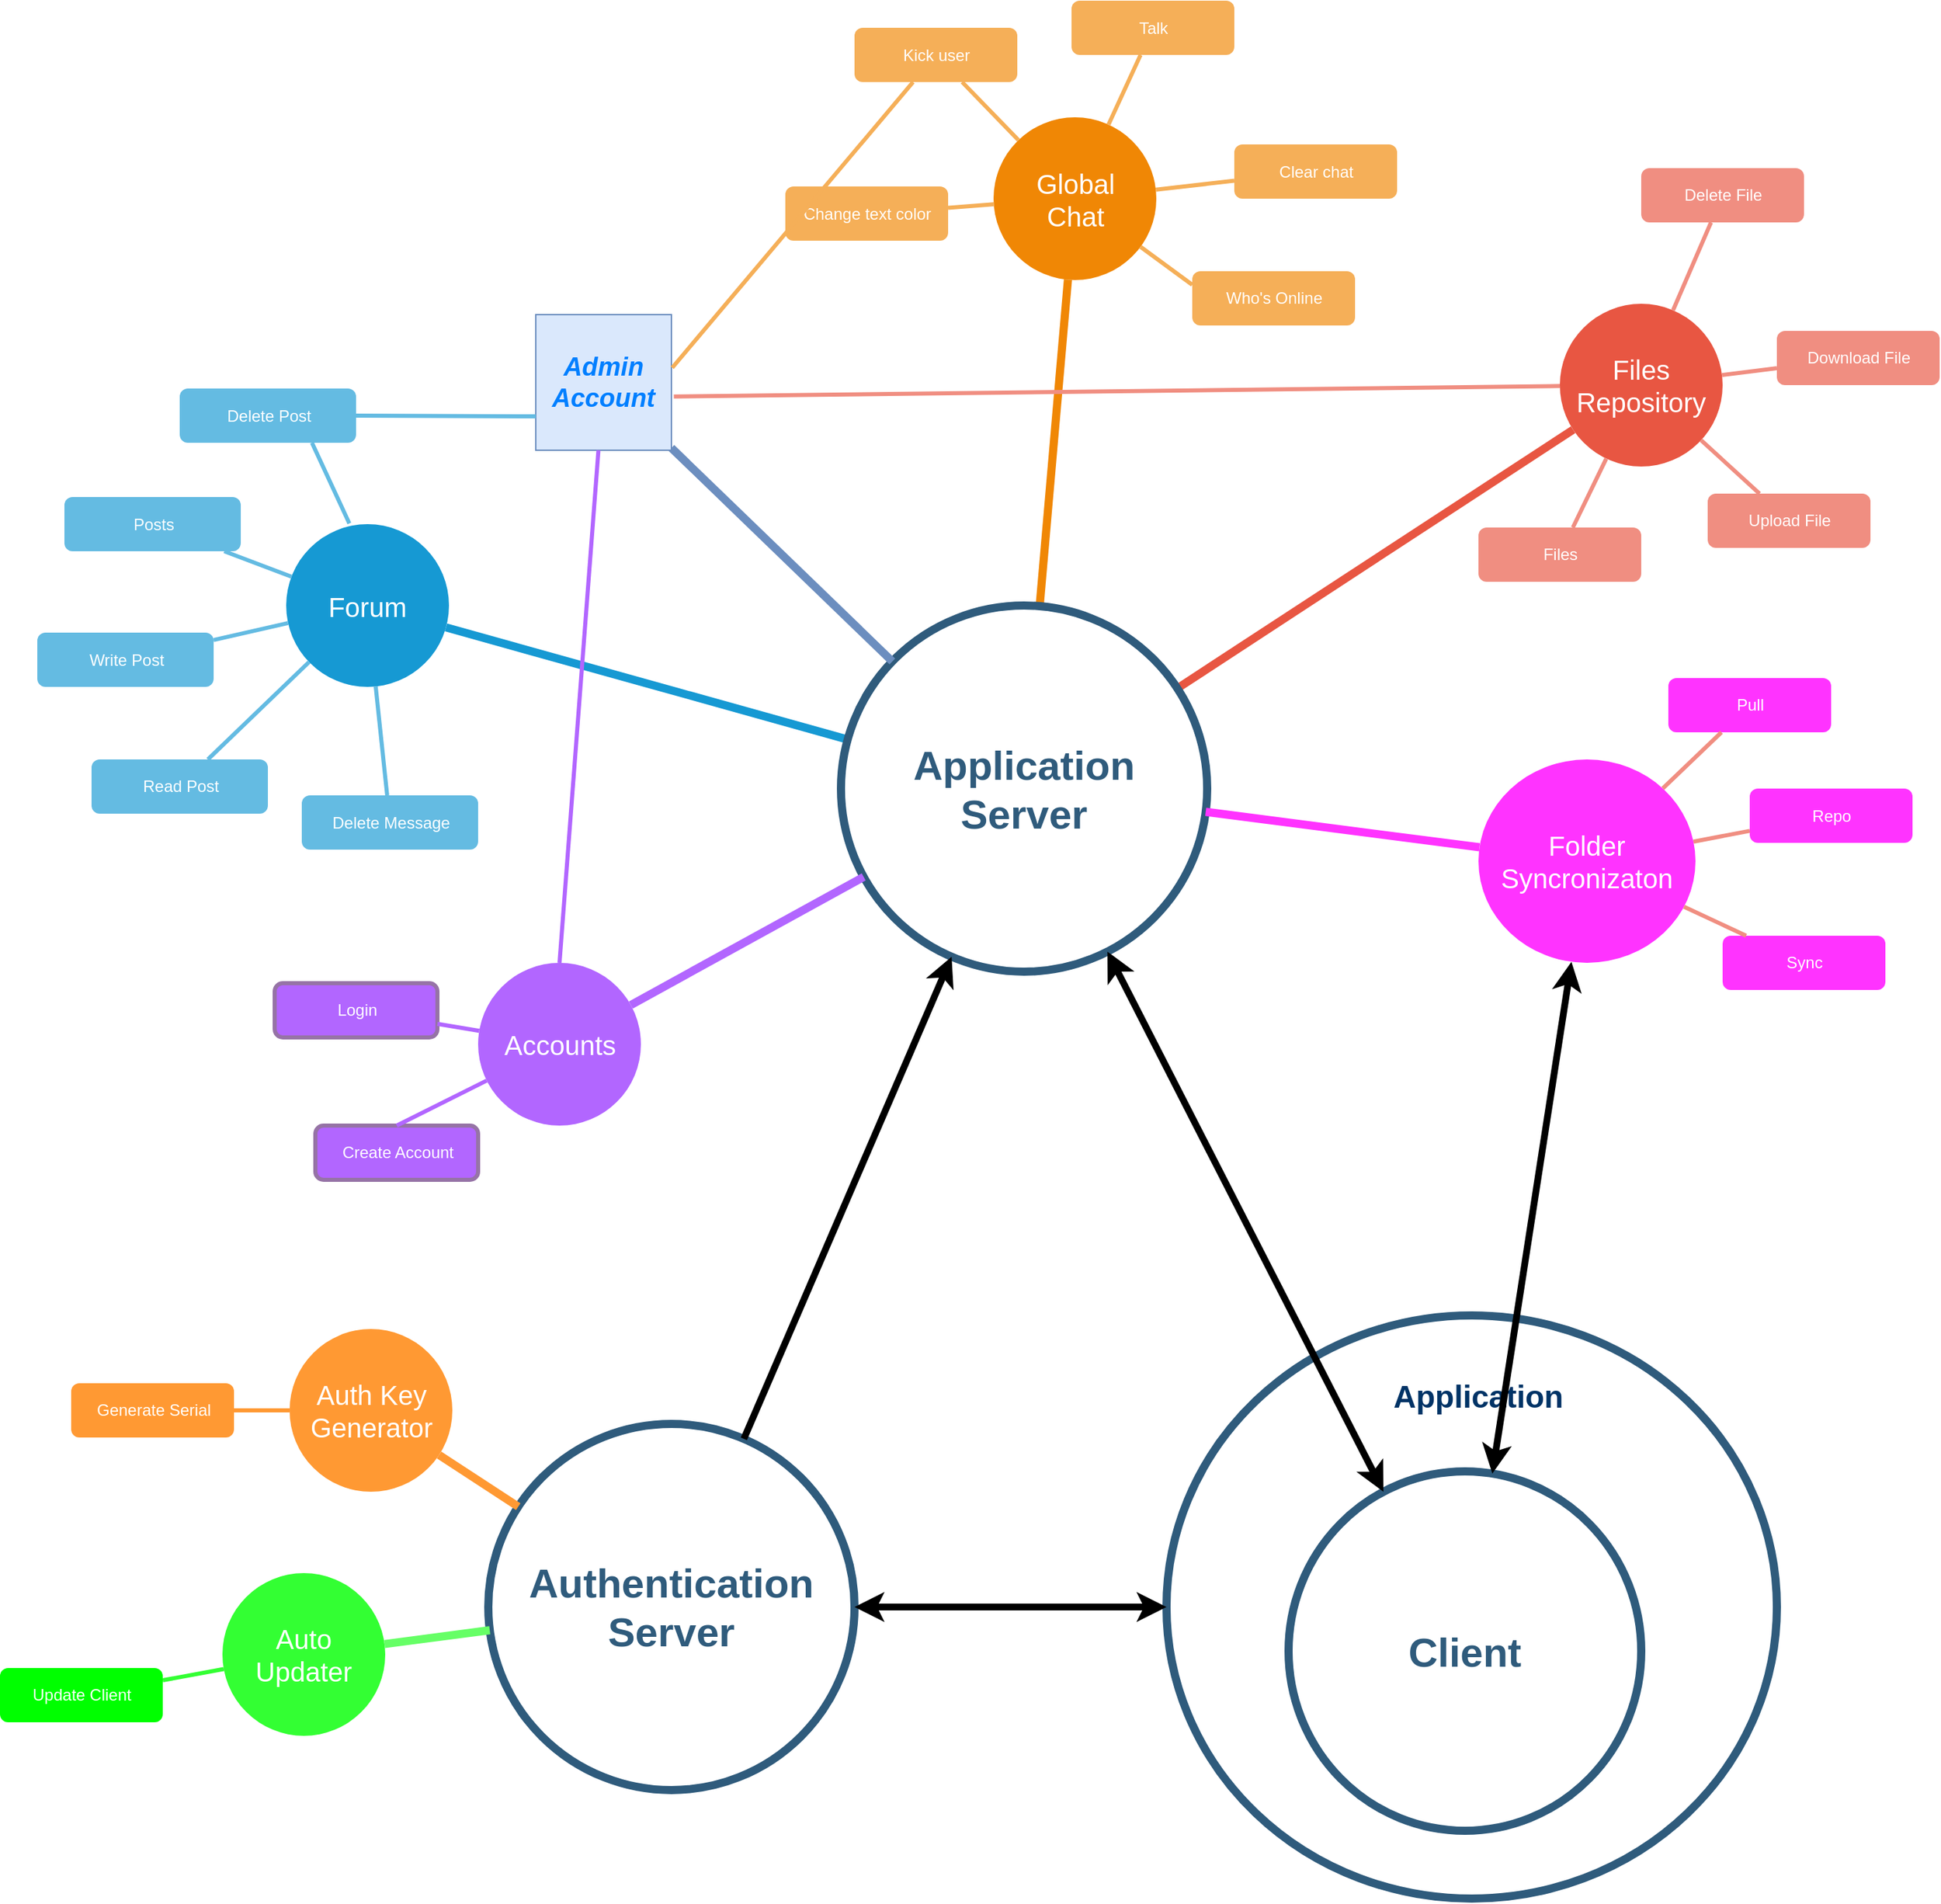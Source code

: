 <mxfile version="10.6.6" type="device"><diagram id="6a731a19-8d31-9384-78a2-239565b7b9f0" name="Page-1"><mxGraphModel dx="2886" dy="1574" grid="1" gridSize="10" guides="1" tooltips="1" connect="1" arrows="1" fold="1" page="1" pageScale="1" pageWidth="1169" pageHeight="827" background="#ffffff" math="0" shadow="0"><root><mxCell id="0"/><mxCell id="1" parent="0"/><mxCell id="1350" value="Forum" style="ellipse;whiteSpace=wrap;html=1;shadow=0;fontFamily=Helvetica;fontSize=20;fontColor=#FFFFFF;align=center;strokeWidth=3;fillColor=#1699D3;strokeColor=none;" parent="1" vertex="1"><mxGeometry x="581" y="466.5" width="120" height="120" as="geometry"/></mxCell><mxCell id="1351" value="Global&lt;br&gt;Chat&lt;br&gt;" style="ellipse;whiteSpace=wrap;html=1;shadow=0;fontFamily=Helvetica;fontSize=20;fontColor=#FFFFFF;align=center;strokeWidth=3;fillColor=#F08705;strokeColor=none;gradientColor=none;" parent="1" vertex="1"><mxGeometry x="1102.5" y="166.5" width="120" height="120" as="geometry"/></mxCell><mxCell id="1352" value="Files&lt;br&gt;Repository&lt;br&gt;" style="ellipse;whiteSpace=wrap;html=1;shadow=0;fontFamily=Helvetica;fontSize=20;fontColor=#FFFFFF;align=center;strokeWidth=3;fillColor=#E85642;strokeColor=none;" parent="1" vertex="1"><mxGeometry x="1520" y="304" width="120" height="120" as="geometry"/></mxCell><mxCell id="1357" value="Talk" style="rounded=1;fillColor=#f5af58;strokeColor=none;strokeWidth=3;shadow=0;html=1;fontColor=#FFFFFF;" parent="1" vertex="1"><mxGeometry x="1160" y="80.5" width="120" height="40" as="geometry"/></mxCell><mxCell id="1358" value="Read Post" style="rounded=1;fillColor=#64BBE2;strokeColor=none;strokeWidth=3;shadow=0;html=1;fontColor=#FFFFFF;" parent="1" vertex="1"><mxGeometry x="437.5" y="640" width="130" height="40" as="geometry"/></mxCell><mxCell id="1359" style="endArrow=none;strokeWidth=6;strokeColor=#1699D3;html=1;" parent="1" source="1515" target="1350" edge="1"><mxGeometry relative="1" as="geometry"/></mxCell><mxCell id="1360" style="endArrow=none;strokeWidth=6;strokeColor=#f08705;html=1;" parent="1" source="1515" target="1351" edge="1"><mxGeometry relative="1" as="geometry"/></mxCell><mxCell id="1361" style="endArrow=none;strokeWidth=6;strokeColor=#E85642;html=1;" parent="1" source="1515" target="1352" edge="1"><mxGeometry relative="1" as="geometry"/></mxCell><mxCell id="1367" value="Delete Message" style="rounded=1;fillColor=#64BBE2;strokeColor=none;strokeWidth=3;shadow=0;html=1;fontColor=#FFFFFF;" parent="1" vertex="1"><mxGeometry x="592.5" y="666.5" width="130" height="40" as="geometry"/></mxCell><mxCell id="1368" value="Write Post" style="rounded=1;fillColor=#64BBE2;strokeColor=none;strokeWidth=3;shadow=0;html=1;fontColor=#FFFFFF;" parent="1" vertex="1"><mxGeometry x="397.5" y="546.5" width="130" height="40" as="geometry"/></mxCell><mxCell id="1369" value="Posts" style="rounded=1;fillColor=#64BBE2;strokeColor=none;strokeWidth=3;shadow=0;html=1;fontColor=#FFFFFF;" parent="1" vertex="1"><mxGeometry x="417.5" y="446.5" width="130" height="40" as="geometry"/></mxCell><mxCell id="1378" value="" style="edgeStyle=none;endArrow=none;strokeWidth=3;strokeColor=#64BBE2;html=1;" parent="1" source="1350" target="1367" edge="1"><mxGeometry x="-164" y="276.5" width="100" height="100" as="geometry"><mxPoint x="-164" y="376.5" as="sourcePoint"/><mxPoint x="-64" y="276.5" as="targetPoint"/></mxGeometry></mxCell><mxCell id="1379" value="" style="edgeStyle=none;endArrow=none;strokeWidth=3;strokeColor=#64BBE2;html=1;" parent="1" source="1350" target="1358" edge="1"><mxGeometry x="-164" y="276.5" width="100" height="100" as="geometry"><mxPoint x="-164" y="376.5" as="sourcePoint"/><mxPoint x="-64" y="276.5" as="targetPoint"/></mxGeometry></mxCell><mxCell id="1380" value="" style="edgeStyle=none;endArrow=none;strokeWidth=3;strokeColor=#64BBE2;html=1;" parent="1" source="1350" target="1368" edge="1"><mxGeometry x="-164" y="276.5" width="100" height="100" as="geometry"><mxPoint x="-164" y="376.5" as="sourcePoint"/><mxPoint x="-64" y="276.5" as="targetPoint"/></mxGeometry></mxCell><mxCell id="1381" value="" style="edgeStyle=none;endArrow=none;strokeWidth=3;strokeColor=#64BBE2;html=1;" parent="1" source="1350" target="1369" edge="1"><mxGeometry x="-164" y="276.5" width="100" height="100" as="geometry"><mxPoint x="-164" y="376.5" as="sourcePoint"/><mxPoint x="-64" y="276.5" as="targetPoint"/></mxGeometry></mxCell><mxCell id="1388" value="Who's Online" style="rounded=1;fillColor=#f5af58;strokeColor=none;strokeWidth=3;shadow=0;html=1;fontColor=#FFFFFF;" parent="1" vertex="1"><mxGeometry x="1249" y="280" width="120" height="40" as="geometry"/></mxCell><mxCell id="1389" value="Clear chat" style="rounded=1;fillColor=#f5af58;strokeColor=none;strokeWidth=3;shadow=0;html=1;fontColor=#FFFFFF;" parent="1" vertex="1"><mxGeometry x="1280" y="186.5" width="120" height="40" as="geometry"/></mxCell><mxCell id="1390" value="Change text color" style="rounded=1;fillColor=#f5af58;strokeColor=none;strokeWidth=3;shadow=0;html=1;fontColor=#FFFFFF;" parent="1" vertex="1"><mxGeometry x="949" y="217.5" width="120" height="40" as="geometry"/></mxCell><mxCell id="1391" value="Kick user" style="rounded=1;fillColor=#f5af58;strokeColor=none;strokeWidth=3;shadow=0;html=1;fontColor=#FFFFFF;" parent="1" vertex="1"><mxGeometry x="1000" y="100.5" width="120" height="40" as="geometry"/></mxCell><mxCell id="1399" value="" style="edgeStyle=none;endArrow=none;strokeWidth=3;strokeColor=#F5AF58;html=1;" parent="1" source="1351" target="1357" edge="1"><mxGeometry x="2.5" y="-53.5" width="100" height="100" as="geometry"><mxPoint x="2.5" y="46.5" as="sourcePoint"/><mxPoint x="102.5" y="-53.5" as="targetPoint"/></mxGeometry></mxCell><mxCell id="1400" value="" style="edgeStyle=none;endArrow=none;strokeWidth=3;strokeColor=#F5AF58;html=1;entryX=0;entryY=0.25;entryDx=0;entryDy=0;" parent="1" source="1351" target="1388" edge="1"><mxGeometry x="2.5" y="-53.5" width="100" height="100" as="geometry"><mxPoint x="2.5" y="46.5" as="sourcePoint"/><mxPoint x="1251.519" y="274" as="targetPoint"/></mxGeometry></mxCell><mxCell id="1401" value="" style="edgeStyle=none;endArrow=none;strokeWidth=3;strokeColor=#F5AF58;html=1;" parent="1" source="1351" target="1389" edge="1"><mxGeometry x="2.5" y="-53.5" width="100" height="100" as="geometry"><mxPoint x="2.5" y="46.5" as="sourcePoint"/><mxPoint x="102.5" y="-53.5" as="targetPoint"/></mxGeometry></mxCell><mxCell id="1402" value="" style="edgeStyle=none;endArrow=none;strokeWidth=3;strokeColor=#F5AF58;html=1;" parent="1" source="1351" target="1390" edge="1"><mxGeometry x="2.5" y="-53.5" width="100" height="100" as="geometry"><mxPoint x="2.5" y="46.5" as="sourcePoint"/><mxPoint x="102.5" y="-53.5" as="targetPoint"/></mxGeometry></mxCell><mxCell id="1403" value="" style="edgeStyle=none;endArrow=none;strokeWidth=3;strokeColor=#F5AF58;html=1;" parent="1" source="1351" target="1391" edge="1"><mxGeometry x="2.5" y="-53.5" width="100" height="100" as="geometry"><mxPoint x="2.5" y="46.5" as="sourcePoint"/><mxPoint x="102.5" y="-53.5" as="targetPoint"/></mxGeometry></mxCell><mxCell id="1415" value="Files" style="rounded=1;fillColor=#f08e81;strokeColor=none;strokeWidth=3;shadow=0;html=1;fontColor=#FFFFFF;" parent="1" vertex="1"><mxGeometry x="1460" y="469" width="120" height="40" as="geometry"/></mxCell><mxCell id="1416" value="Upload File" style="rounded=1;fillColor=#f08e81;strokeColor=none;strokeWidth=3;shadow=0;html=1;fontColor=#FFFFFF;" parent="1" vertex="1"><mxGeometry x="1629" y="444" width="120" height="40" as="geometry"/></mxCell><mxCell id="1417" value="Delete File" style="rounded=1;fillColor=#f08e81;strokeColor=none;strokeWidth=3;shadow=0;html=1;fontColor=#FFFFFF;" parent="1" vertex="1"><mxGeometry x="1580" y="204" width="120" height="40" as="geometry"/></mxCell><mxCell id="1418" value="Download File" style="rounded=1;fillColor=#f08e81;strokeColor=none;strokeWidth=3;shadow=0;html=1;fontColor=#FFFFFF;" parent="1" vertex="1"><mxGeometry x="1680" y="324" width="120" height="40" as="geometry"/></mxCell><mxCell id="1426" value="" style="edgeStyle=none;endArrow=none;strokeWidth=3;strokeColor=#F08E81;html=1;" parent="1" source="1352" target="1415" edge="1"><mxGeometry x="-150" y="54" width="100" height="100" as="geometry"><mxPoint x="-150" y="154" as="sourcePoint"/><mxPoint x="-50" y="54" as="targetPoint"/></mxGeometry></mxCell><mxCell id="1427" value="" style="edgeStyle=none;endArrow=none;strokeWidth=3;strokeColor=#F08E81;html=1;" parent="1" source="1352" target="1416" edge="1"><mxGeometry x="-150" y="54" width="100" height="100" as="geometry"><mxPoint x="-150" y="154" as="sourcePoint"/><mxPoint x="-50" y="54" as="targetPoint"/></mxGeometry></mxCell><mxCell id="1428" value="" style="edgeStyle=none;endArrow=none;strokeWidth=3;strokeColor=#F08E81;html=1;" parent="1" source="1352" target="1417" edge="1"><mxGeometry x="-150" y="54" width="100" height="100" as="geometry"><mxPoint x="-150" y="154" as="sourcePoint"/><mxPoint x="-50" y="54" as="targetPoint"/></mxGeometry></mxCell><mxCell id="1429" value="" style="edgeStyle=none;endArrow=none;strokeWidth=3;strokeColor=#F08E81;html=1;" parent="1" source="1352" target="1418" edge="1"><mxGeometry x="-150" y="54" width="100" height="100" as="geometry"><mxPoint x="-150" y="154" as="sourcePoint"/><mxPoint x="-50" y="54" as="targetPoint"/></mxGeometry></mxCell><mxCell id="1515" value="Application&lt;br&gt;Server&lt;br&gt;" style="ellipse;whiteSpace=wrap;html=1;shadow=0;fontFamily=Helvetica;fontSize=30;fontColor=#2F5B7C;align=center;strokeColor=#2F5B7C;strokeWidth=6;fillColor=#FFFFFF;fontStyle=1;gradientColor=none;" parent="1" vertex="1"><mxGeometry x="990" y="526.5" width="270" height="270" as="geometry"/></mxCell><mxCell id="gcoKa-izXTMgy2vnelCp-1542" value="Delete Post" style="rounded=1;fillColor=#64BBE2;strokeColor=none;strokeWidth=3;shadow=0;html=1;fontColor=#FFFFFF;" parent="1" vertex="1"><mxGeometry x="502.5" y="366.5" width="130" height="40" as="geometry"/></mxCell><mxCell id="gcoKa-izXTMgy2vnelCp-1544" value="" style="edgeStyle=none;endArrow=none;strokeWidth=3;strokeColor=#64BBE2;html=1;entryX=0.75;entryY=1;entryDx=0;entryDy=0;exitX=0.388;exitY=-0.004;exitDx=0;exitDy=0;exitPerimeter=0;" parent="1" source="1350" target="gcoKa-izXTMgy2vnelCp-1542" edge="1"><mxGeometry x="-154" y="286.5" width="100" height="100" as="geometry"><mxPoint x="598.073" y="533.238" as="sourcePoint"/><mxPoint x="529.794" y="496.5" as="targetPoint"/></mxGeometry></mxCell><mxCell id="gcoKa-izXTMgy2vnelCp-1546" style="endArrow=none;strokeWidth=6;strokeColor=#6c8ebf;html=1;fillColor=#dae8fc;" parent="1" source="1515" target="gcoKa-izXTMgy2vnelCp-1547" edge="1"><mxGeometry relative="1" as="geometry"><mxPoint x="910" y="570" as="sourcePoint"/><mxPoint x="836.471" y="368.059" as="targetPoint"/></mxGeometry></mxCell><mxCell id="gcoKa-izXTMgy2vnelCp-1547" value="&lt;font style=&quot;font-size: 19px&quot; color=&quot;#007fff&quot;&gt;&lt;b&gt;&lt;i&gt;Admin&lt;br&gt;Account&lt;/i&gt;&lt;/b&gt;&lt;/font&gt;&lt;br&gt;" style="whiteSpace=wrap;html=1;aspect=fixed;strokeColor=#6c8ebf;fillColor=#dae8fc;" parent="1" vertex="1"><mxGeometry x="765" y="312" width="100" height="100" as="geometry"/></mxCell><mxCell id="gcoKa-izXTMgy2vnelCp-1548" value="" style="edgeStyle=none;endArrow=none;strokeWidth=3;strokeColor=#64BBE2;html=1;entryX=1;entryY=0.5;entryDx=0;entryDy=0;exitX=0;exitY=0.75;exitDx=0;exitDy=0;" parent="1" source="gcoKa-izXTMgy2vnelCp-1547" target="gcoKa-izXTMgy2vnelCp-1542" edge="1"><mxGeometry x="-201.5" y="346.5" width="100" height="100" as="geometry"><mxPoint x="580.588" y="551" as="sourcePoint"/><mxPoint x="552.353" y="466.294" as="targetPoint"/></mxGeometry></mxCell><mxCell id="gcoKa-izXTMgy2vnelCp-1550" value="" style="edgeStyle=none;endArrow=none;strokeWidth=3;strokeColor=#F5AF58;html=1;exitX=1.006;exitY=0.392;exitDx=0;exitDy=0;exitPerimeter=0;" parent="1" source="gcoKa-izXTMgy2vnelCp-1547" target="1391" edge="1"><mxGeometry x="110" y="56.5" width="100" height="100" as="geometry"><mxPoint x="1227.213" y="294.438" as="sourcePoint"/><mxPoint x="1130.317" y="199" as="targetPoint"/></mxGeometry></mxCell><mxCell id="gcoKa-izXTMgy2vnelCp-1551" value="" style="edgeStyle=none;endArrow=none;strokeWidth=3;strokeColor=#F08E81;html=1;exitX=1.018;exitY=0.604;exitDx=0;exitDy=0;exitPerimeter=0;" parent="1" source="gcoKa-izXTMgy2vnelCp-1547" target="1352" edge="1"><mxGeometry x="-119" y="236.5" width="100" height="100" as="geometry"><mxPoint x="1585.393" y="600.761" as="sourcePoint"/><mxPoint x="1560.6" y="651.5" as="targetPoint"/></mxGeometry></mxCell><mxCell id="gcoKa-izXTMgy2vnelCp-1552" value="Authentication&lt;br&gt;Server&lt;br&gt;" style="ellipse;whiteSpace=wrap;html=1;shadow=0;fontFamily=Helvetica;fontSize=30;fontColor=#2F5B7C;align=center;strokeColor=#2F5B7C;strokeWidth=6;fillColor=#FFFFFF;fontStyle=1;gradientColor=none;" parent="1" vertex="1"><mxGeometry x="730" y="1130" width="270" height="270" as="geometry"/></mxCell><mxCell id="gcoKa-izXTMgy2vnelCp-1553" value="Auto&lt;br&gt;Updater" style="ellipse;whiteSpace=wrap;html=1;shadow=0;fontFamily=Helvetica;fontSize=20;fontColor=#FFFFFF;align=center;strokeWidth=3;fillColor=#33FF33;strokeColor=none;" parent="1" vertex="1"><mxGeometry x="534" y="1240" width="120" height="120" as="geometry"/></mxCell><mxCell id="gcoKa-izXTMgy2vnelCp-1554" style="endArrow=none;strokeWidth=6;strokeColor=#66FF66;html=1;" parent="1" source="gcoKa-izXTMgy2vnelCp-1552" target="gcoKa-izXTMgy2vnelCp-1553" edge="1"><mxGeometry relative="1" as="geometry"><mxPoint x="1035.608" y="792.701" as="sourcePoint"/><mxPoint x="794.616" y="739.312" as="targetPoint"/></mxGeometry></mxCell><mxCell id="gcoKa-izXTMgy2vnelCp-1555" value="Accounts" style="ellipse;whiteSpace=wrap;html=1;shadow=0;fontFamily=Helvetica;fontSize=20;fontColor=#FFFFFF;align=center;strokeWidth=3;fillColor=#B266FF;strokeColor=none;" parent="1" vertex="1"><mxGeometry x="722.5" y="790" width="120" height="120" as="geometry"/></mxCell><mxCell id="gcoKa-izXTMgy2vnelCp-1558" value="Login" style="rounded=1;fillColor=#B266FF;strokeColor=#9673a6;strokeWidth=3;shadow=0;html=1;fontColor=#FFFFFF;" parent="1" vertex="1"><mxGeometry x="572.5" y="805" width="120" height="40" as="geometry"/></mxCell><mxCell id="gcoKa-izXTMgy2vnelCp-1562" value="" style="edgeStyle=none;endArrow=none;strokeWidth=3;strokeColor=#B266FF;html=1;" parent="1" source="gcoKa-izXTMgy2vnelCp-1555" target="gcoKa-izXTMgy2vnelCp-1558" edge="1"><mxGeometry x="-967.5" y="535" width="100" height="100" as="geometry"><mxPoint x="-967.5" y="635" as="sourcePoint"/><mxPoint x="-867.5" y="535" as="targetPoint"/></mxGeometry></mxCell><mxCell id="gcoKa-izXTMgy2vnelCp-1564" value="Create Account" style="rounded=1;fillColor=#B266FF;strokeColor=#9673a6;strokeWidth=3;shadow=0;html=1;fontColor=#FFFFFF;" parent="1" vertex="1"><mxGeometry x="602.5" y="910" width="120" height="40" as="geometry"/></mxCell><mxCell id="gcoKa-izXTMgy2vnelCp-1565" value="" style="edgeStyle=none;endArrow=none;strokeWidth=3;strokeColor=#B266FF;html=1;entryX=0.5;entryY=0;entryDx=0;entryDy=0;" parent="1" source="gcoKa-izXTMgy2vnelCp-1555" target="gcoKa-izXTMgy2vnelCp-1564" edge="1"><mxGeometry x="-957.5" y="545" width="100" height="100" as="geometry"><mxPoint x="802.921" y="803.284" as="sourcePoint"/><mxPoint x="830.686" y="756.5" as="targetPoint"/></mxGeometry></mxCell><mxCell id="gcoKa-izXTMgy2vnelCp-1566" style="endArrow=none;strokeWidth=6;strokeColor=#B266FF;html=1;" parent="1" source="1515" target="gcoKa-izXTMgy2vnelCp-1555" edge="1"><mxGeometry relative="1" as="geometry"><mxPoint x="1004.966" y="635.22" as="sourcePoint"/><mxPoint x="708.817" y="552.537" as="targetPoint"/></mxGeometry></mxCell><mxCell id="gcoKa-izXTMgy2vnelCp-1567" value="Update Client" style="rounded=1;fillColor=#00FF00;strokeColor=none;strokeWidth=3;shadow=0;html=1;fontColor=#FFFFFF;" parent="1" vertex="1"><mxGeometry x="370" y="1310" width="120" height="40" as="geometry"/></mxCell><mxCell id="gcoKa-izXTMgy2vnelCp-1568" value="" style="edgeStyle=none;endArrow=none;strokeWidth=3;strokeColor=#33FF33;html=1;" parent="1" source="gcoKa-izXTMgy2vnelCp-1553" target="gcoKa-izXTMgy2vnelCp-1567" edge="1"><mxGeometry x="-947.5" y="555" width="100" height="100" as="geometry"><mxPoint x="738.834" y="886.833" as="sourcePoint"/><mxPoint x="672.353" y="920.412" as="targetPoint"/></mxGeometry></mxCell><mxCell id="gcoKa-izXTMgy2vnelCp-1569" value="Auth Key&lt;br&gt;Generator&lt;br&gt;" style="ellipse;whiteSpace=wrap;html=1;shadow=0;fontFamily=Helvetica;fontSize=20;fontColor=#FFFFFF;align=center;strokeWidth=3;fillColor=#FF9933;strokeColor=none;" parent="1" vertex="1"><mxGeometry x="583.5" y="1060" width="120" height="120" as="geometry"/></mxCell><mxCell id="gcoKa-izXTMgy2vnelCp-1570" value="Generate Serial" style="rounded=1;fillColor=#FF9933;strokeColor=none;strokeWidth=3;shadow=0;html=1;fontColor=#FFFFFF;" parent="1" vertex="1"><mxGeometry x="422.5" y="1100" width="120" height="40" as="geometry"/></mxCell><mxCell id="gcoKa-izXTMgy2vnelCp-1571" value="" style="edgeStyle=none;endArrow=none;strokeWidth=3;strokeColor=#FF9933;html=1;" parent="1" source="gcoKa-izXTMgy2vnelCp-1569" target="gcoKa-izXTMgy2vnelCp-1570" edge="1"><mxGeometry x="-895.5" y="335" width="100" height="100" as="geometry"><mxPoint x="790.834" y="666.833" as="sourcePoint"/><mxPoint x="724.353" y="700.412" as="targetPoint"/></mxGeometry></mxCell><mxCell id="gcoKa-izXTMgy2vnelCp-1572" style="endArrow=none;strokeWidth=6;strokeColor=#FF9933;html=1;" parent="1" source="gcoKa-izXTMgy2vnelCp-1552" target="gcoKa-izXTMgy2vnelCp-1569" edge="1"><mxGeometry relative="1" as="geometry"><mxPoint x="741.101" y="1292.205" as="sourcePoint"/><mxPoint x="663.529" y="1302.494" as="targetPoint"/></mxGeometry></mxCell><mxCell id="gcoKa-izXTMgy2vnelCp-1574" value="" style="endArrow=classic;html=1;strokeColor=#000000;fontColor=#FFFFFF;strokeWidth=5;" parent="1" source="gcoKa-izXTMgy2vnelCp-1552" target="1515" edge="1"><mxGeometry width="50" height="50" relative="1" as="geometry"><mxPoint x="370" y="1470" as="sourcePoint"/><mxPoint x="420" y="1420" as="targetPoint"/></mxGeometry></mxCell><mxCell id="gcoKa-izXTMgy2vnelCp-1575" value="&lt;div style=&quot;text-align: center&quot;&gt;&lt;br&gt;&lt;/div&gt;" style="ellipse;whiteSpace=wrap;html=1;shadow=0;fontFamily=Helvetica;fontSize=30;fontColor=#2F5B7C;align=center;strokeColor=#2F5B7C;strokeWidth=6;fillColor=#FFFFFF;fontStyle=1;gradientColor=none;" parent="1" vertex="1"><mxGeometry x="1230" y="1050" width="450" height="430" as="geometry"/></mxCell><mxCell id="gcoKa-izXTMgy2vnelCp-1576" value="Client&lt;br&gt;" style="ellipse;whiteSpace=wrap;html=1;shadow=0;fontFamily=Helvetica;fontSize=30;fontColor=#2F5B7C;align=center;strokeColor=#2F5B7C;strokeWidth=6;fillColor=#FFFFFF;fontStyle=1;gradientColor=none;" parent="1" vertex="1"><mxGeometry x="1320" y="1165" width="260" height="265" as="geometry"/></mxCell><mxCell id="gcoKa-izXTMgy2vnelCp-1577" value="Application" style="text;html=1;strokeColor=none;fillColor=none;align=center;verticalAlign=middle;whiteSpace=wrap;rounded=0;fontColor=#003366;fontSize=23;fontStyle=1" parent="1" vertex="1"><mxGeometry x="1385" y="1080" width="150" height="60" as="geometry"/></mxCell><mxCell id="gcoKa-izXTMgy2vnelCp-1578" value="" style="endArrow=classic;startArrow=classic;html=1;strokeColor=#000000;strokeWidth=5;fontSize=23;fontColor=#003366;" parent="1" source="gcoKa-izXTMgy2vnelCp-1552" target="gcoKa-izXTMgy2vnelCp-1575" edge="1"><mxGeometry width="50" height="50" relative="1" as="geometry"><mxPoint x="1140" y="1230" as="sourcePoint"/><mxPoint x="1190" y="1180" as="targetPoint"/></mxGeometry></mxCell><mxCell id="gcoKa-izXTMgy2vnelCp-1579" value="" style="endArrow=classic;startArrow=classic;html=1;strokeColor=#000000;strokeWidth=5;fontSize=23;fontColor=#003366;" parent="1" source="gcoKa-izXTMgy2vnelCp-1576" target="1515" edge="1"><mxGeometry width="50" height="50" relative="1" as="geometry"><mxPoint x="370" y="1480" as="sourcePoint"/><mxPoint x="420" y="1430" as="targetPoint"/></mxGeometry></mxCell><mxCell id="gcoKa-izXTMgy2vnelCp-1580" value="" style="edgeStyle=none;endArrow=none;strokeWidth=3;strokeColor=#B266FF;html=1;exitX=0.5;exitY=0;exitDx=0;exitDy=0;" parent="1" source="gcoKa-izXTMgy2vnelCp-1555" target="gcoKa-izXTMgy2vnelCp-1547" edge="1"><mxGeometry x="-957.5" y="545" width="100" height="100" as="geometry"><mxPoint x="733.242" y="850.594" as="sourcePoint"/><mxPoint x="702.5" y="845.0" as="targetPoint"/></mxGeometry></mxCell><mxCell id="gm1SkL_XkUR7nsl5GR5k-1515" value="Folder&lt;br&gt;Syncronizaton&lt;br&gt;" style="ellipse;whiteSpace=wrap;html=1;shadow=0;fontFamily=Helvetica;fontSize=20;align=center;strokeWidth=3;fillColor=#FF33FF;strokeColor=none;fontColor=#FFFFFF;" vertex="1" parent="1"><mxGeometry x="1460" y="640" width="160" height="150" as="geometry"/></mxCell><mxCell id="gm1SkL_XkUR7nsl5GR5k-1516" value="Pull" style="rounded=1;fillColor=#FF33FF;strokeColor=none;strokeWidth=3;shadow=0;html=1;fontColor=#FFFFFF;" vertex="1" parent="1"><mxGeometry x="1600" y="580" width="120" height="40" as="geometry"/></mxCell><mxCell id="gm1SkL_XkUR7nsl5GR5k-1517" value="Sync" style="rounded=1;fillColor=#FF33FF;strokeColor=none;strokeWidth=3;shadow=0;html=1;fontColor=#FFFFFF;" vertex="1" parent="1"><mxGeometry x="1640" y="770" width="120" height="40" as="geometry"/></mxCell><mxCell id="gm1SkL_XkUR7nsl5GR5k-1518" value="Repo" style="rounded=1;fillColor=#FF33FF;strokeColor=none;strokeWidth=3;shadow=0;html=1;fontColor=#FFFFFF;" vertex="1" parent="1"><mxGeometry x="1660" y="661.5" width="120" height="40" as="geometry"/></mxCell><mxCell id="gm1SkL_XkUR7nsl5GR5k-1519" value="" style="edgeStyle=none;endArrow=none;strokeWidth=3;strokeColor=#F08E81;html=1;" edge="1" parent="1" source="gm1SkL_XkUR7nsl5GR5k-1515" target="gm1SkL_XkUR7nsl5GR5k-1516"><mxGeometry x="-140" y="350" width="100" height="100" as="geometry"><mxPoint x="-140" y="450" as="sourcePoint"/><mxPoint x="-40" y="350" as="targetPoint"/></mxGeometry></mxCell><mxCell id="gm1SkL_XkUR7nsl5GR5k-1520" value="" style="edgeStyle=none;endArrow=none;strokeWidth=3;strokeColor=#F08E81;html=1;" edge="1" parent="1" source="gm1SkL_XkUR7nsl5GR5k-1515" target="gm1SkL_XkUR7nsl5GR5k-1517"><mxGeometry x="-140" y="350" width="100" height="100" as="geometry"><mxPoint x="-140" y="450" as="sourcePoint"/><mxPoint x="-40" y="350" as="targetPoint"/></mxGeometry></mxCell><mxCell id="gm1SkL_XkUR7nsl5GR5k-1521" value="" style="edgeStyle=none;endArrow=none;strokeWidth=3;strokeColor=#F08E81;html=1;" edge="1" parent="1" source="gm1SkL_XkUR7nsl5GR5k-1515" target="gm1SkL_XkUR7nsl5GR5k-1518"><mxGeometry x="-140" y="350" width="100" height="100" as="geometry"><mxPoint x="-140" y="450" as="sourcePoint"/><mxPoint x="-40" y="350" as="targetPoint"/></mxGeometry></mxCell><mxCell id="gm1SkL_XkUR7nsl5GR5k-1522" style="endArrow=none;strokeWidth=6;strokeColor=#FF33FF;html=1;" edge="1" parent="1" source="1515" target="gm1SkL_XkUR7nsl5GR5k-1515"><mxGeometry relative="1" as="geometry"><mxPoint x="1248.04" y="597.697" as="sourcePoint"/><mxPoint x="1539.74" y="406.77" as="targetPoint"/></mxGeometry></mxCell><mxCell id="gm1SkL_XkUR7nsl5GR5k-1523" value="" style="endArrow=classic;startArrow=classic;html=1;strokeColor=#000000;strokeWidth=5;fontSize=23;fontColor=#003366;" edge="1" parent="1" source="gcoKa-izXTMgy2vnelCp-1576" target="gm1SkL_XkUR7nsl5GR5k-1515"><mxGeometry width="50" height="50" relative="1" as="geometry"><mxPoint x="1399.919" y="1190.0" as="sourcePoint"/><mxPoint x="1196.507" y="791.675" as="targetPoint"/></mxGeometry></mxCell></root></mxGraphModel></diagram></mxfile>